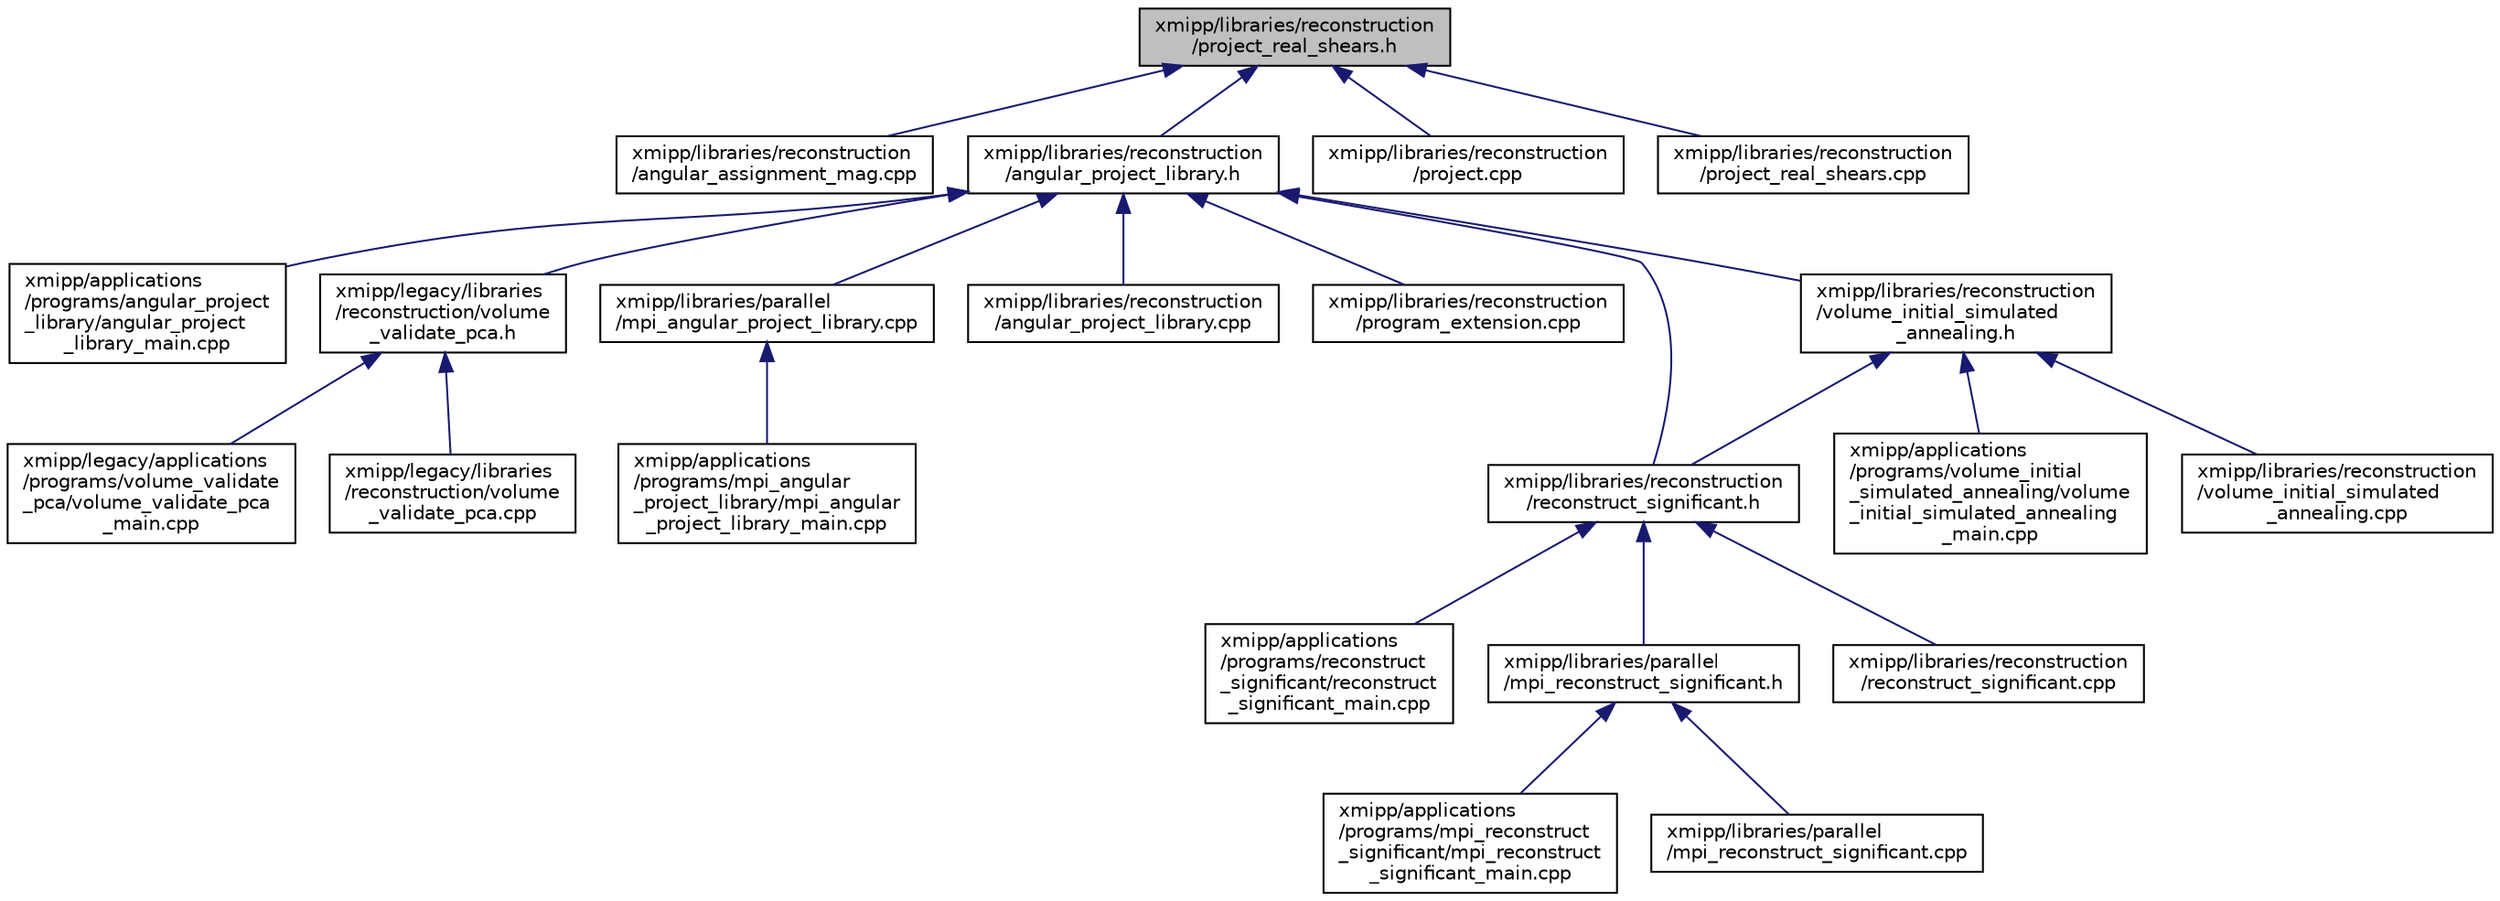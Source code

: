 digraph "xmipp/libraries/reconstruction/project_real_shears.h"
{
  edge [fontname="Helvetica",fontsize="10",labelfontname="Helvetica",labelfontsize="10"];
  node [fontname="Helvetica",fontsize="10",shape=record];
  Node64 [label="xmipp/libraries/reconstruction\l/project_real_shears.h",height=0.2,width=0.4,color="black", fillcolor="grey75", style="filled", fontcolor="black"];
  Node64 -> Node65 [dir="back",color="midnightblue",fontsize="10",style="solid",fontname="Helvetica"];
  Node65 [label="xmipp/libraries/reconstruction\l/angular_assignment_mag.cpp",height=0.2,width=0.4,color="black", fillcolor="white", style="filled",URL="$angular__assignment__mag_8cpp.html"];
  Node64 -> Node66 [dir="back",color="midnightblue",fontsize="10",style="solid",fontname="Helvetica"];
  Node66 [label="xmipp/libraries/reconstruction\l/angular_project_library.h",height=0.2,width=0.4,color="black", fillcolor="white", style="filled",URL="$angular__project__library_8h.html"];
  Node66 -> Node67 [dir="back",color="midnightblue",fontsize="10",style="solid",fontname="Helvetica"];
  Node67 [label="xmipp/applications\l/programs/angular_project\l_library/angular_project\l_library_main.cpp",height=0.2,width=0.4,color="black", fillcolor="white", style="filled",URL="$angular__project__library__main_8cpp.html"];
  Node66 -> Node68 [dir="back",color="midnightblue",fontsize="10",style="solid",fontname="Helvetica"];
  Node68 [label="xmipp/legacy/libraries\l/reconstruction/volume\l_validate_pca.h",height=0.2,width=0.4,color="black", fillcolor="white", style="filled",URL="$volume__validate__pca_8h.html"];
  Node68 -> Node69 [dir="back",color="midnightblue",fontsize="10",style="solid",fontname="Helvetica"];
  Node69 [label="xmipp/legacy/applications\l/programs/volume_validate\l_pca/volume_validate_pca\l_main.cpp",height=0.2,width=0.4,color="black", fillcolor="white", style="filled",URL="$volume__validate__pca__main_8cpp.html"];
  Node68 -> Node70 [dir="back",color="midnightblue",fontsize="10",style="solid",fontname="Helvetica"];
  Node70 [label="xmipp/legacy/libraries\l/reconstruction/volume\l_validate_pca.cpp",height=0.2,width=0.4,color="black", fillcolor="white", style="filled",URL="$volume__validate__pca_8cpp.html"];
  Node66 -> Node71 [dir="back",color="midnightblue",fontsize="10",style="solid",fontname="Helvetica"];
  Node71 [label="xmipp/libraries/parallel\l/mpi_angular_project_library.cpp",height=0.2,width=0.4,color="black", fillcolor="white", style="filled",URL="$mpi__angular__project__library_8cpp.html"];
  Node71 -> Node72 [dir="back",color="midnightblue",fontsize="10",style="solid",fontname="Helvetica"];
  Node72 [label="xmipp/applications\l/programs/mpi_angular\l_project_library/mpi_angular\l_project_library_main.cpp",height=0.2,width=0.4,color="black", fillcolor="white", style="filled",URL="$mpi__angular__project__library__main_8cpp.html"];
  Node66 -> Node73 [dir="back",color="midnightblue",fontsize="10",style="solid",fontname="Helvetica"];
  Node73 [label="xmipp/libraries/reconstruction\l/angular_project_library.cpp",height=0.2,width=0.4,color="black", fillcolor="white", style="filled",URL="$angular__project__library_8cpp.html"];
  Node66 -> Node74 [dir="back",color="midnightblue",fontsize="10",style="solid",fontname="Helvetica"];
  Node74 [label="xmipp/libraries/reconstruction\l/program_extension.cpp",height=0.2,width=0.4,color="black", fillcolor="white", style="filled",URL="$program__extension_8cpp.html"];
  Node66 -> Node75 [dir="back",color="midnightblue",fontsize="10",style="solid",fontname="Helvetica"];
  Node75 [label="xmipp/libraries/reconstruction\l/reconstruct_significant.h",height=0.2,width=0.4,color="black", fillcolor="white", style="filled",URL="$reconstruct__significant_8h.html"];
  Node75 -> Node76 [dir="back",color="midnightblue",fontsize="10",style="solid",fontname="Helvetica"];
  Node76 [label="xmipp/applications\l/programs/reconstruct\l_significant/reconstruct\l_significant_main.cpp",height=0.2,width=0.4,color="black", fillcolor="white", style="filled",URL="$reconstruct__significant__main_8cpp.html"];
  Node75 -> Node77 [dir="back",color="midnightblue",fontsize="10",style="solid",fontname="Helvetica"];
  Node77 [label="xmipp/libraries/parallel\l/mpi_reconstruct_significant.h",height=0.2,width=0.4,color="black", fillcolor="white", style="filled",URL="$mpi__reconstruct__significant_8h.html"];
  Node77 -> Node78 [dir="back",color="midnightblue",fontsize="10",style="solid",fontname="Helvetica"];
  Node78 [label="xmipp/applications\l/programs/mpi_reconstruct\l_significant/mpi_reconstruct\l_significant_main.cpp",height=0.2,width=0.4,color="black", fillcolor="white", style="filled",URL="$mpi__reconstruct__significant__main_8cpp.html"];
  Node77 -> Node79 [dir="back",color="midnightblue",fontsize="10",style="solid",fontname="Helvetica"];
  Node79 [label="xmipp/libraries/parallel\l/mpi_reconstruct_significant.cpp",height=0.2,width=0.4,color="black", fillcolor="white", style="filled",URL="$mpi__reconstruct__significant_8cpp.html"];
  Node75 -> Node80 [dir="back",color="midnightblue",fontsize="10",style="solid",fontname="Helvetica"];
  Node80 [label="xmipp/libraries/reconstruction\l/reconstruct_significant.cpp",height=0.2,width=0.4,color="black", fillcolor="white", style="filled",URL="$reconstruct__significant_8cpp.html"];
  Node66 -> Node81 [dir="back",color="midnightblue",fontsize="10",style="solid",fontname="Helvetica"];
  Node81 [label="xmipp/libraries/reconstruction\l/volume_initial_simulated\l_annealing.h",height=0.2,width=0.4,color="black", fillcolor="white", style="filled",URL="$volume__initial__simulated__annealing_8h.html"];
  Node81 -> Node82 [dir="back",color="midnightblue",fontsize="10",style="solid",fontname="Helvetica"];
  Node82 [label="xmipp/applications\l/programs/volume_initial\l_simulated_annealing/volume\l_initial_simulated_annealing\l_main.cpp",height=0.2,width=0.4,color="black", fillcolor="white", style="filled",URL="$volume__initial__simulated__annealing__main_8cpp.html"];
  Node81 -> Node75 [dir="back",color="midnightblue",fontsize="10",style="solid",fontname="Helvetica"];
  Node81 -> Node83 [dir="back",color="midnightblue",fontsize="10",style="solid",fontname="Helvetica"];
  Node83 [label="xmipp/libraries/reconstruction\l/volume_initial_simulated\l_annealing.cpp",height=0.2,width=0.4,color="black", fillcolor="white", style="filled",URL="$volume__initial__simulated__annealing_8cpp.html"];
  Node64 -> Node84 [dir="back",color="midnightblue",fontsize="10",style="solid",fontname="Helvetica"];
  Node84 [label="xmipp/libraries/reconstruction\l/project.cpp",height=0.2,width=0.4,color="black", fillcolor="white", style="filled",URL="$project_8cpp.html"];
  Node64 -> Node85 [dir="back",color="midnightblue",fontsize="10",style="solid",fontname="Helvetica"];
  Node85 [label="xmipp/libraries/reconstruction\l/project_real_shears.cpp",height=0.2,width=0.4,color="black", fillcolor="white", style="filled",URL="$project__real__shears_8cpp.html"];
}
